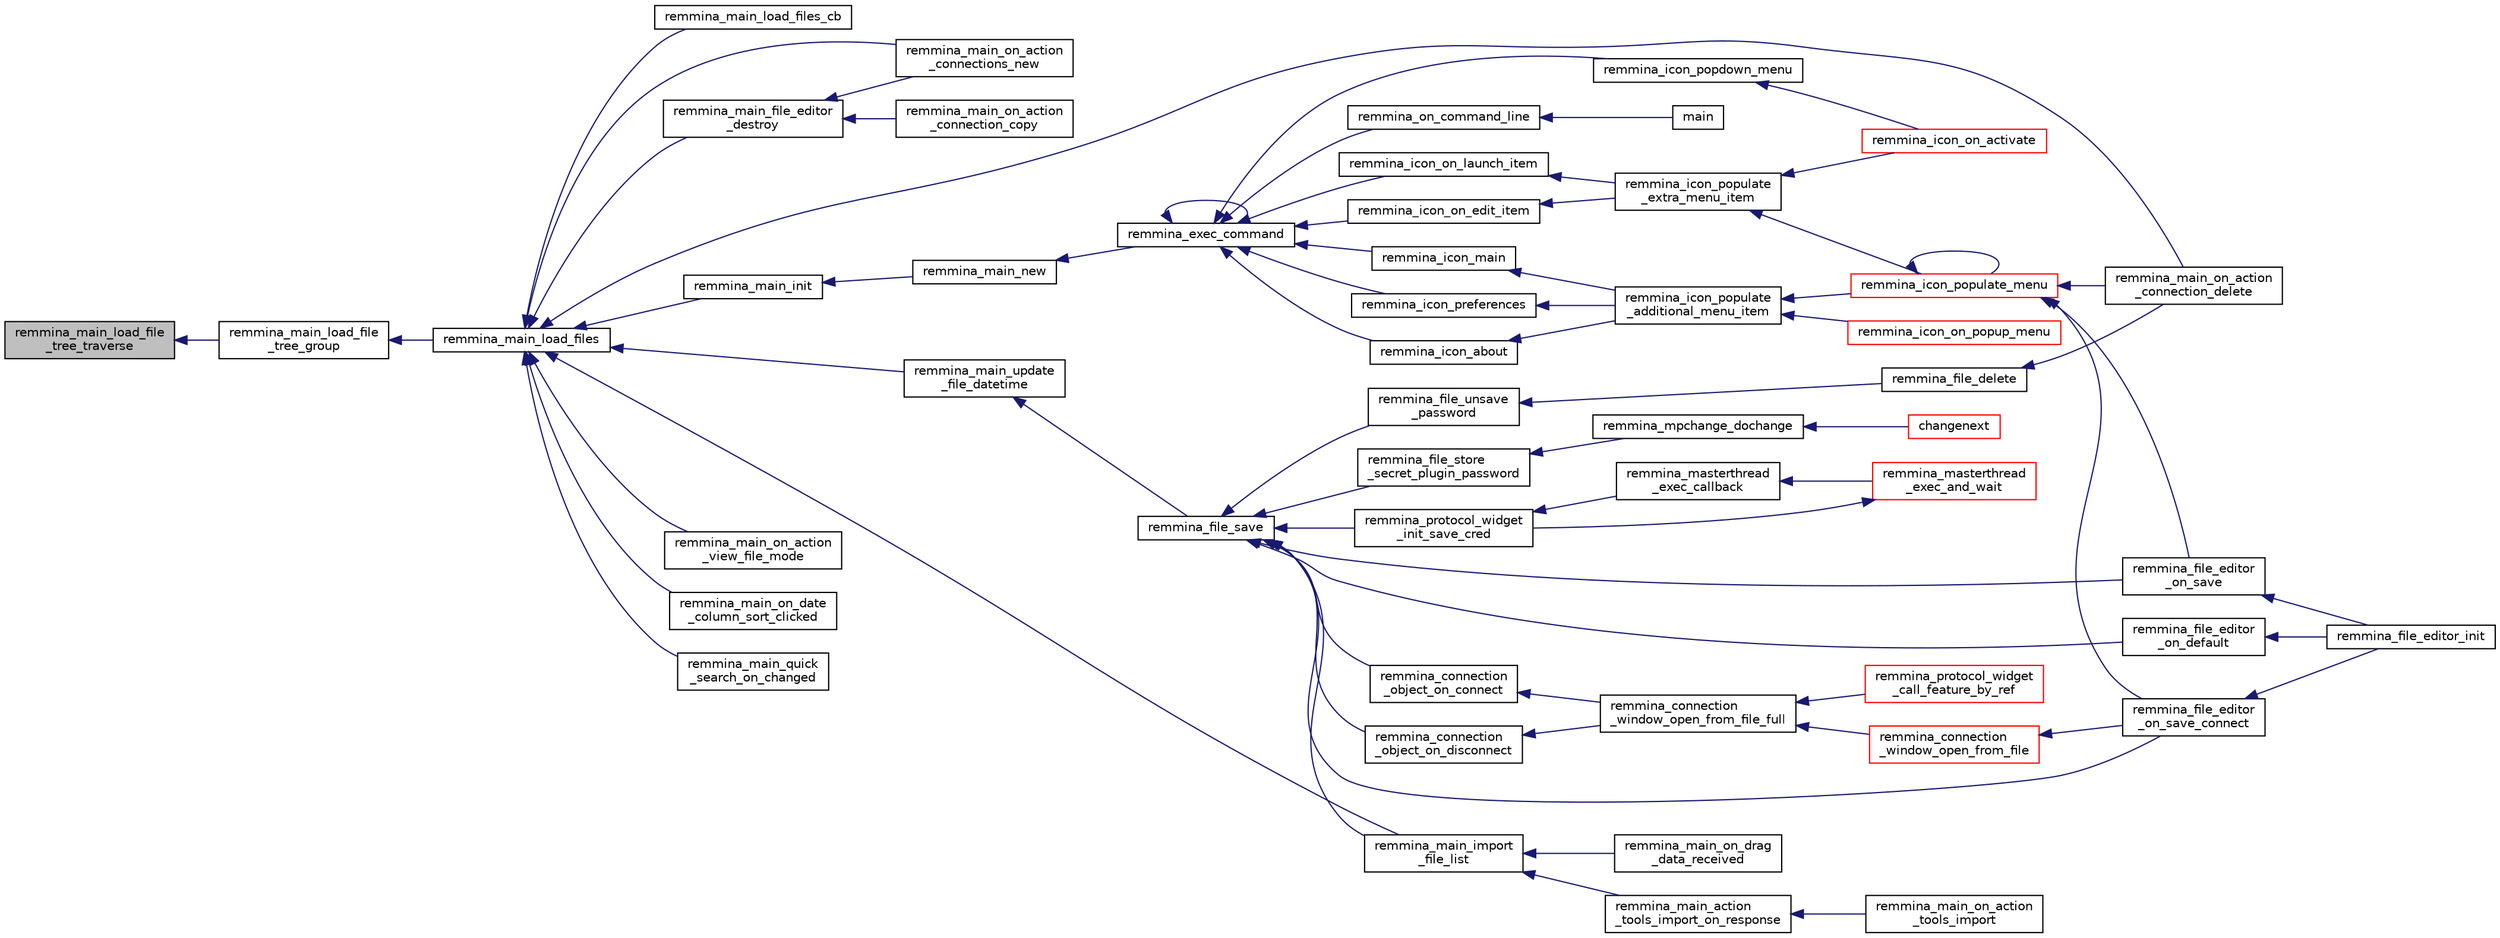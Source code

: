 digraph "remmina_main_load_file_tree_traverse"
{
  edge [fontname="Helvetica",fontsize="10",labelfontname="Helvetica",labelfontsize="10"];
  node [fontname="Helvetica",fontsize="10",shape=record];
  rankdir="LR";
  Node2748 [label="remmina_main_load_file\l_tree_traverse",height=0.2,width=0.4,color="black", fillcolor="grey75", style="filled", fontcolor="black"];
  Node2748 -> Node2749 [dir="back",color="midnightblue",fontsize="10",style="solid",fontname="Helvetica"];
  Node2749 [label="remmina_main_load_file\l_tree_group",height=0.2,width=0.4,color="black", fillcolor="white", style="filled",URL="$remmina__main_8c.html#aa46e6b815c241d32a476a29053dbf296"];
  Node2749 -> Node2750 [dir="back",color="midnightblue",fontsize="10",style="solid",fontname="Helvetica"];
  Node2750 [label="remmina_main_load_files",height=0.2,width=0.4,color="black", fillcolor="white", style="filled",URL="$remmina__main_8c.html#a3617295e74fa84edbd41dedc601402a7"];
  Node2750 -> Node2751 [dir="back",color="midnightblue",fontsize="10",style="solid",fontname="Helvetica"];
  Node2751 [label="remmina_main_load_files_cb",height=0.2,width=0.4,color="black", fillcolor="white", style="filled",URL="$remmina__main_8c.html#a2d8aed506a9e65e444507b6eae74bbb0"];
  Node2750 -> Node2752 [dir="back",color="midnightblue",fontsize="10",style="solid",fontname="Helvetica"];
  Node2752 [label="remmina_main_file_editor\l_destroy",height=0.2,width=0.4,color="black", fillcolor="white", style="filled",URL="$remmina__main_8c.html#a6a466d0b07944e619bd9b0e473c8a5bd"];
  Node2752 -> Node2753 [dir="back",color="midnightblue",fontsize="10",style="solid",fontname="Helvetica"];
  Node2753 [label="remmina_main_on_action\l_connections_new",height=0.2,width=0.4,color="black", fillcolor="white", style="filled",URL="$remmina__main_8c.html#a2ca39ab0b22fd98257504ded7eeec618"];
  Node2752 -> Node2754 [dir="back",color="midnightblue",fontsize="10",style="solid",fontname="Helvetica"];
  Node2754 [label="remmina_main_on_action\l_connection_copy",height=0.2,width=0.4,color="black", fillcolor="white", style="filled",URL="$remmina__main_8c.html#a58b83c6d07785319ed55f937b1c734f5"];
  Node2750 -> Node2753 [dir="back",color="midnightblue",fontsize="10",style="solid",fontname="Helvetica"];
  Node2750 -> Node2755 [dir="back",color="midnightblue",fontsize="10",style="solid",fontname="Helvetica"];
  Node2755 [label="remmina_main_on_action\l_connection_delete",height=0.2,width=0.4,color="black", fillcolor="white", style="filled",URL="$remmina__main_8c.html#aa0cd57e00874ae6ca8b0ee83213267da"];
  Node2750 -> Node2756 [dir="back",color="midnightblue",fontsize="10",style="solid",fontname="Helvetica"];
  Node2756 [label="remmina_main_on_action\l_view_file_mode",height=0.2,width=0.4,color="black", fillcolor="white", style="filled",URL="$remmina__main_8c.html#af53a0f0667da4a5198655a69f7a4af3e"];
  Node2750 -> Node2757 [dir="back",color="midnightblue",fontsize="10",style="solid",fontname="Helvetica"];
  Node2757 [label="remmina_main_on_date\l_column_sort_clicked",height=0.2,width=0.4,color="black", fillcolor="white", style="filled",URL="$remmina__main_8c.html#a3d60de4c121cae0c82e60b13873073db"];
  Node2750 -> Node2758 [dir="back",color="midnightblue",fontsize="10",style="solid",fontname="Helvetica"];
  Node2758 [label="remmina_main_import\l_file_list",height=0.2,width=0.4,color="black", fillcolor="white", style="filled",URL="$remmina__main_8c.html#ac767825cb87a34531306cfb587216d20"];
  Node2758 -> Node2759 [dir="back",color="midnightblue",fontsize="10",style="solid",fontname="Helvetica"];
  Node2759 [label="remmina_main_action\l_tools_import_on_response",height=0.2,width=0.4,color="black", fillcolor="white", style="filled",URL="$remmina__main_8c.html#a85aa313453e0ecaa17bcce233973998d"];
  Node2759 -> Node2760 [dir="back",color="midnightblue",fontsize="10",style="solid",fontname="Helvetica"];
  Node2760 [label="remmina_main_on_action\l_tools_import",height=0.2,width=0.4,color="black", fillcolor="white", style="filled",URL="$remmina__main_8c.html#a9e706f753d46c8efdb0b7f2b0539081e"];
  Node2758 -> Node2761 [dir="back",color="midnightblue",fontsize="10",style="solid",fontname="Helvetica"];
  Node2761 [label="remmina_main_on_drag\l_data_received",height=0.2,width=0.4,color="black", fillcolor="white", style="filled",URL="$remmina__main_8c.html#adf073486149762f547504020484bff70"];
  Node2750 -> Node2762 [dir="back",color="midnightblue",fontsize="10",style="solid",fontname="Helvetica"];
  Node2762 [label="remmina_main_quick\l_search_on_changed",height=0.2,width=0.4,color="black", fillcolor="white", style="filled",URL="$remmina__main_8c.html#a1cac4199e40e35bf3fcdb98841615657"];
  Node2750 -> Node2763 [dir="back",color="midnightblue",fontsize="10",style="solid",fontname="Helvetica"];
  Node2763 [label="remmina_main_init",height=0.2,width=0.4,color="black", fillcolor="white", style="filled",URL="$remmina__main_8c.html#afefc1b651e1c546e949dbe6df72b0300"];
  Node2763 -> Node2764 [dir="back",color="midnightblue",fontsize="10",style="solid",fontname="Helvetica"];
  Node2764 [label="remmina_main_new",height=0.2,width=0.4,color="black", fillcolor="white", style="filled",URL="$remmina__main_8h.html#a0c322c3136c4225d5f8d4cee318afce7"];
  Node2764 -> Node2765 [dir="back",color="midnightblue",fontsize="10",style="solid",fontname="Helvetica"];
  Node2765 [label="remmina_exec_command",height=0.2,width=0.4,color="black", fillcolor="white", style="filled",URL="$remmina__exec_8h.html#a424cabdcff647797061e7482049d62a7"];
  Node2765 -> Node2766 [dir="back",color="midnightblue",fontsize="10",style="solid",fontname="Helvetica"];
  Node2766 [label="remmina_on_command_line",height=0.2,width=0.4,color="black", fillcolor="white", style="filled",URL="$remmina_8c.html#aeb286fc5bd52ab5382ab8cb495dc2914"];
  Node2766 -> Node2767 [dir="back",color="midnightblue",fontsize="10",style="solid",fontname="Helvetica"];
  Node2767 [label="main",height=0.2,width=0.4,color="black", fillcolor="white", style="filled",URL="$remmina_8c.html#a0ddf1224851353fc92bfbff6f499fa97"];
  Node2765 -> Node2765 [dir="back",color="midnightblue",fontsize="10",style="solid",fontname="Helvetica"];
  Node2765 -> Node2768 [dir="back",color="midnightblue",fontsize="10",style="solid",fontname="Helvetica"];
  Node2768 [label="remmina_icon_main",height=0.2,width=0.4,color="black", fillcolor="white", style="filled",URL="$remmina__icon_8c.html#a920476110ab6410c8fc8cf734109e497"];
  Node2768 -> Node2769 [dir="back",color="midnightblue",fontsize="10",style="solid",fontname="Helvetica"];
  Node2769 [label="remmina_icon_populate\l_additional_menu_item",height=0.2,width=0.4,color="black", fillcolor="white", style="filled",URL="$remmina__icon_8c.html#a8aaf73ed94cf20dcce1c7be26262cb56"];
  Node2769 -> Node2770 [dir="back",color="midnightblue",fontsize="10",style="solid",fontname="Helvetica"];
  Node2770 [label="remmina_icon_populate_menu",height=0.2,width=0.4,color="red", fillcolor="white", style="filled",URL="$remmina__icon_8h.html#af80ed314f91d653237249d839c7fc3b2"];
  Node2770 -> Node2771 [dir="back",color="midnightblue",fontsize="10",style="solid",fontname="Helvetica"];
  Node2771 [label="remmina_file_editor\l_on_save",height=0.2,width=0.4,color="black", fillcolor="white", style="filled",URL="$remmina__file__editor_8c.html#ac2a5cf9cdcf640986e245eb04be9c4ad"];
  Node2771 -> Node2772 [dir="back",color="midnightblue",fontsize="10",style="solid",fontname="Helvetica"];
  Node2772 [label="remmina_file_editor_init",height=0.2,width=0.4,color="black", fillcolor="white", style="filled",URL="$remmina__file__editor_8c.html#a9afd8d41c66f547320930eb331f3124d"];
  Node2770 -> Node2773 [dir="back",color="midnightblue",fontsize="10",style="solid",fontname="Helvetica"];
  Node2773 [label="remmina_file_editor\l_on_save_connect",height=0.2,width=0.4,color="black", fillcolor="white", style="filled",URL="$remmina__file__editor_8c.html#a57224f3f69f04f398de563b71be6b18e"];
  Node2773 -> Node2772 [dir="back",color="midnightblue",fontsize="10",style="solid",fontname="Helvetica"];
  Node2770 -> Node2770 [dir="back",color="midnightblue",fontsize="10",style="solid",fontname="Helvetica"];
  Node2770 -> Node2755 [dir="back",color="midnightblue",fontsize="10",style="solid",fontname="Helvetica"];
  Node2769 -> Node2777 [dir="back",color="midnightblue",fontsize="10",style="solid",fontname="Helvetica"];
  Node2777 [label="remmina_icon_on_popup_menu",height=0.2,width=0.4,color="red", fillcolor="white", style="filled",URL="$remmina__icon_8c.html#a95b917790eeb38e48137018796bdda93"];
  Node2765 -> Node2778 [dir="back",color="midnightblue",fontsize="10",style="solid",fontname="Helvetica"];
  Node2778 [label="remmina_icon_preferences",height=0.2,width=0.4,color="black", fillcolor="white", style="filled",URL="$remmina__icon_8c.html#ad3b0e3d12e4854eae05b1afea19da404"];
  Node2778 -> Node2769 [dir="back",color="midnightblue",fontsize="10",style="solid",fontname="Helvetica"];
  Node2765 -> Node2779 [dir="back",color="midnightblue",fontsize="10",style="solid",fontname="Helvetica"];
  Node2779 [label="remmina_icon_about",height=0.2,width=0.4,color="black", fillcolor="white", style="filled",URL="$remmina__icon_8c.html#a5cdf1958ef01e49889bcee2e90e2cf71"];
  Node2779 -> Node2769 [dir="back",color="midnightblue",fontsize="10",style="solid",fontname="Helvetica"];
  Node2765 -> Node2780 [dir="back",color="midnightblue",fontsize="10",style="solid",fontname="Helvetica"];
  Node2780 [label="remmina_icon_on_launch_item",height=0.2,width=0.4,color="black", fillcolor="white", style="filled",URL="$remmina__icon_8c.html#ad1699688680e12abcfd5c74dd2f76d83"];
  Node2780 -> Node2781 [dir="back",color="midnightblue",fontsize="10",style="solid",fontname="Helvetica"];
  Node2781 [label="remmina_icon_populate\l_extra_menu_item",height=0.2,width=0.4,color="black", fillcolor="white", style="filled",URL="$remmina__icon_8c.html#a2847311861df3a2f1c8bbcd35cf3fd6f"];
  Node2781 -> Node2770 [dir="back",color="midnightblue",fontsize="10",style="solid",fontname="Helvetica"];
  Node2781 -> Node2782 [dir="back",color="midnightblue",fontsize="10",style="solid",fontname="Helvetica"];
  Node2782 [label="remmina_icon_on_activate",height=0.2,width=0.4,color="red", fillcolor="white", style="filled",URL="$remmina__icon_8c.html#af175fef31eb95974094088235b3a2b1d"];
  Node2765 -> Node2783 [dir="back",color="midnightblue",fontsize="10",style="solid",fontname="Helvetica"];
  Node2783 [label="remmina_icon_on_edit_item",height=0.2,width=0.4,color="black", fillcolor="white", style="filled",URL="$remmina__icon_8c.html#af8708120906a8dc41a7998ebf9ecd129"];
  Node2783 -> Node2781 [dir="back",color="midnightblue",fontsize="10",style="solid",fontname="Helvetica"];
  Node2765 -> Node2784 [dir="back",color="midnightblue",fontsize="10",style="solid",fontname="Helvetica"];
  Node2784 [label="remmina_icon_popdown_menu",height=0.2,width=0.4,color="black", fillcolor="white", style="filled",URL="$remmina__icon_8c.html#a444be76e3c3a065279c5f9abc7fae833"];
  Node2784 -> Node2782 [dir="back",color="midnightblue",fontsize="10",style="solid",fontname="Helvetica"];
  Node2750 -> Node2785 [dir="back",color="midnightblue",fontsize="10",style="solid",fontname="Helvetica"];
  Node2785 [label="remmina_main_update\l_file_datetime",height=0.2,width=0.4,color="black", fillcolor="white", style="filled",URL="$remmina__main_8h.html#a5ae0372dafe41f96a09097c07d1b270a"];
  Node2785 -> Node2786 [dir="back",color="midnightblue",fontsize="10",style="solid",fontname="Helvetica"];
  Node2786 [label="remmina_file_save",height=0.2,width=0.4,color="black", fillcolor="white", style="filled",URL="$remmina__file_8h.html#a8c893a5deec9bc446bd89cc9973416c7"];
  Node2786 -> Node2787 [dir="back",color="midnightblue",fontsize="10",style="solid",fontname="Helvetica"];
  Node2787 [label="remmina_connection\l_object_on_connect",height=0.2,width=0.4,color="black", fillcolor="white", style="filled",URL="$remmina__connection__window_8c.html#a0ad685a873ecef95ec13caba17e0c22e"];
  Node2787 -> Node2788 [dir="back",color="midnightblue",fontsize="10",style="solid",fontname="Helvetica"];
  Node2788 [label="remmina_connection\l_window_open_from_file_full",height=0.2,width=0.4,color="black", fillcolor="white", style="filled",URL="$remmina__connection__window_8h.html#adbf2b670ca3bae96a99cb0b36021a961"];
  Node2788 -> Node2789 [dir="back",color="midnightblue",fontsize="10",style="solid",fontname="Helvetica"];
  Node2789 [label="remmina_connection\l_window_open_from_file",height=0.2,width=0.4,color="red", fillcolor="white", style="filled",URL="$remmina__connection__window_8h.html#a1c7f722a89609523cc4de079cc82f23c"];
  Node2789 -> Node2773 [dir="back",color="midnightblue",fontsize="10",style="solid",fontname="Helvetica"];
  Node2788 -> Node2796 [dir="back",color="midnightblue",fontsize="10",style="solid",fontname="Helvetica"];
  Node2796 [label="remmina_protocol_widget\l_call_feature_by_ref",height=0.2,width=0.4,color="red", fillcolor="white", style="filled",URL="$remmina__protocol__widget_8h.html#a605b69a9aa4393024369cc5070488692"];
  Node2786 -> Node2825 [dir="back",color="midnightblue",fontsize="10",style="solid",fontname="Helvetica"];
  Node2825 [label="remmina_connection\l_object_on_disconnect",height=0.2,width=0.4,color="black", fillcolor="white", style="filled",URL="$remmina__connection__window_8c.html#ad6ea67e2303625444fb4936a114e82df"];
  Node2825 -> Node2788 [dir="back",color="midnightblue",fontsize="10",style="solid",fontname="Helvetica"];
  Node2786 -> Node2826 [dir="back",color="midnightblue",fontsize="10",style="solid",fontname="Helvetica"];
  Node2826 [label="remmina_file_store\l_secret_plugin_password",height=0.2,width=0.4,color="black", fillcolor="white", style="filled",URL="$remmina__file_8h.html#a3be28ff7f5a9b44dc47f92b883a85ac5"];
  Node2826 -> Node2827 [dir="back",color="midnightblue",fontsize="10",style="solid",fontname="Helvetica"];
  Node2827 [label="remmina_mpchange_dochange",height=0.2,width=0.4,color="black", fillcolor="white", style="filled",URL="$remmina__mpchange_8c.html#a24d0569c79b289b5812c5c3019e5f4dd"];
  Node2827 -> Node2828 [dir="back",color="midnightblue",fontsize="10",style="solid",fontname="Helvetica"];
  Node2828 [label="changenext",height=0.2,width=0.4,color="red", fillcolor="white", style="filled",URL="$remmina__mpchange_8c.html#abea63e74b83d3545308d05dfe88e2839"];
  Node2786 -> Node2833 [dir="back",color="midnightblue",fontsize="10",style="solid",fontname="Helvetica"];
  Node2833 [label="remmina_file_unsave\l_password",height=0.2,width=0.4,color="black", fillcolor="white", style="filled",URL="$remmina__file_8h.html#a6a79eb0cd9dc195cc5bd1904e2e1e26c"];
  Node2833 -> Node2834 [dir="back",color="midnightblue",fontsize="10",style="solid",fontname="Helvetica"];
  Node2834 [label="remmina_file_delete",height=0.2,width=0.4,color="black", fillcolor="white", style="filled",URL="$remmina__file_8h.html#a55f66f2bb81bf427d6837e1adb7fe1d4"];
  Node2834 -> Node2755 [dir="back",color="midnightblue",fontsize="10",style="solid",fontname="Helvetica"];
  Node2786 -> Node2835 [dir="back",color="midnightblue",fontsize="10",style="solid",fontname="Helvetica"];
  Node2835 [label="remmina_file_editor\l_on_default",height=0.2,width=0.4,color="black", fillcolor="white", style="filled",URL="$remmina__file__editor_8c.html#afcc5ee6fcd22686b716fbe595cb210a6"];
  Node2835 -> Node2772 [dir="back",color="midnightblue",fontsize="10",style="solid",fontname="Helvetica"];
  Node2786 -> Node2771 [dir="back",color="midnightblue",fontsize="10",style="solid",fontname="Helvetica"];
  Node2786 -> Node2773 [dir="back",color="midnightblue",fontsize="10",style="solid",fontname="Helvetica"];
  Node2786 -> Node2758 [dir="back",color="midnightblue",fontsize="10",style="solid",fontname="Helvetica"];
  Node2786 -> Node2836 [dir="back",color="midnightblue",fontsize="10",style="solid",fontname="Helvetica"];
  Node2836 [label="remmina_protocol_widget\l_init_save_cred",height=0.2,width=0.4,color="black", fillcolor="white", style="filled",URL="$remmina__protocol__widget_8h.html#a7ac09ee83afa8a1a60cadf56b0ec83a6"];
  Node2836 -> Node2837 [dir="back",color="midnightblue",fontsize="10",style="solid",fontname="Helvetica"];
  Node2837 [label="remmina_masterthread\l_exec_callback",height=0.2,width=0.4,color="black", fillcolor="white", style="filled",URL="$remmina__masterthread__exec_8c.html#ae5c4d736f1856249c255430e010a179f"];
  Node2837 -> Node2838 [dir="back",color="midnightblue",fontsize="10",style="solid",fontname="Helvetica"];
  Node2838 [label="remmina_masterthread\l_exec_and_wait",height=0.2,width=0.4,color="red", fillcolor="white", style="filled",URL="$remmina__masterthread__exec_8h.html#a14628c2470cac50e87916a70ea05c97d"];
  Node2838 -> Node2836 [dir="back",color="midnightblue",fontsize="10",style="solid",fontname="Helvetica"];
}
